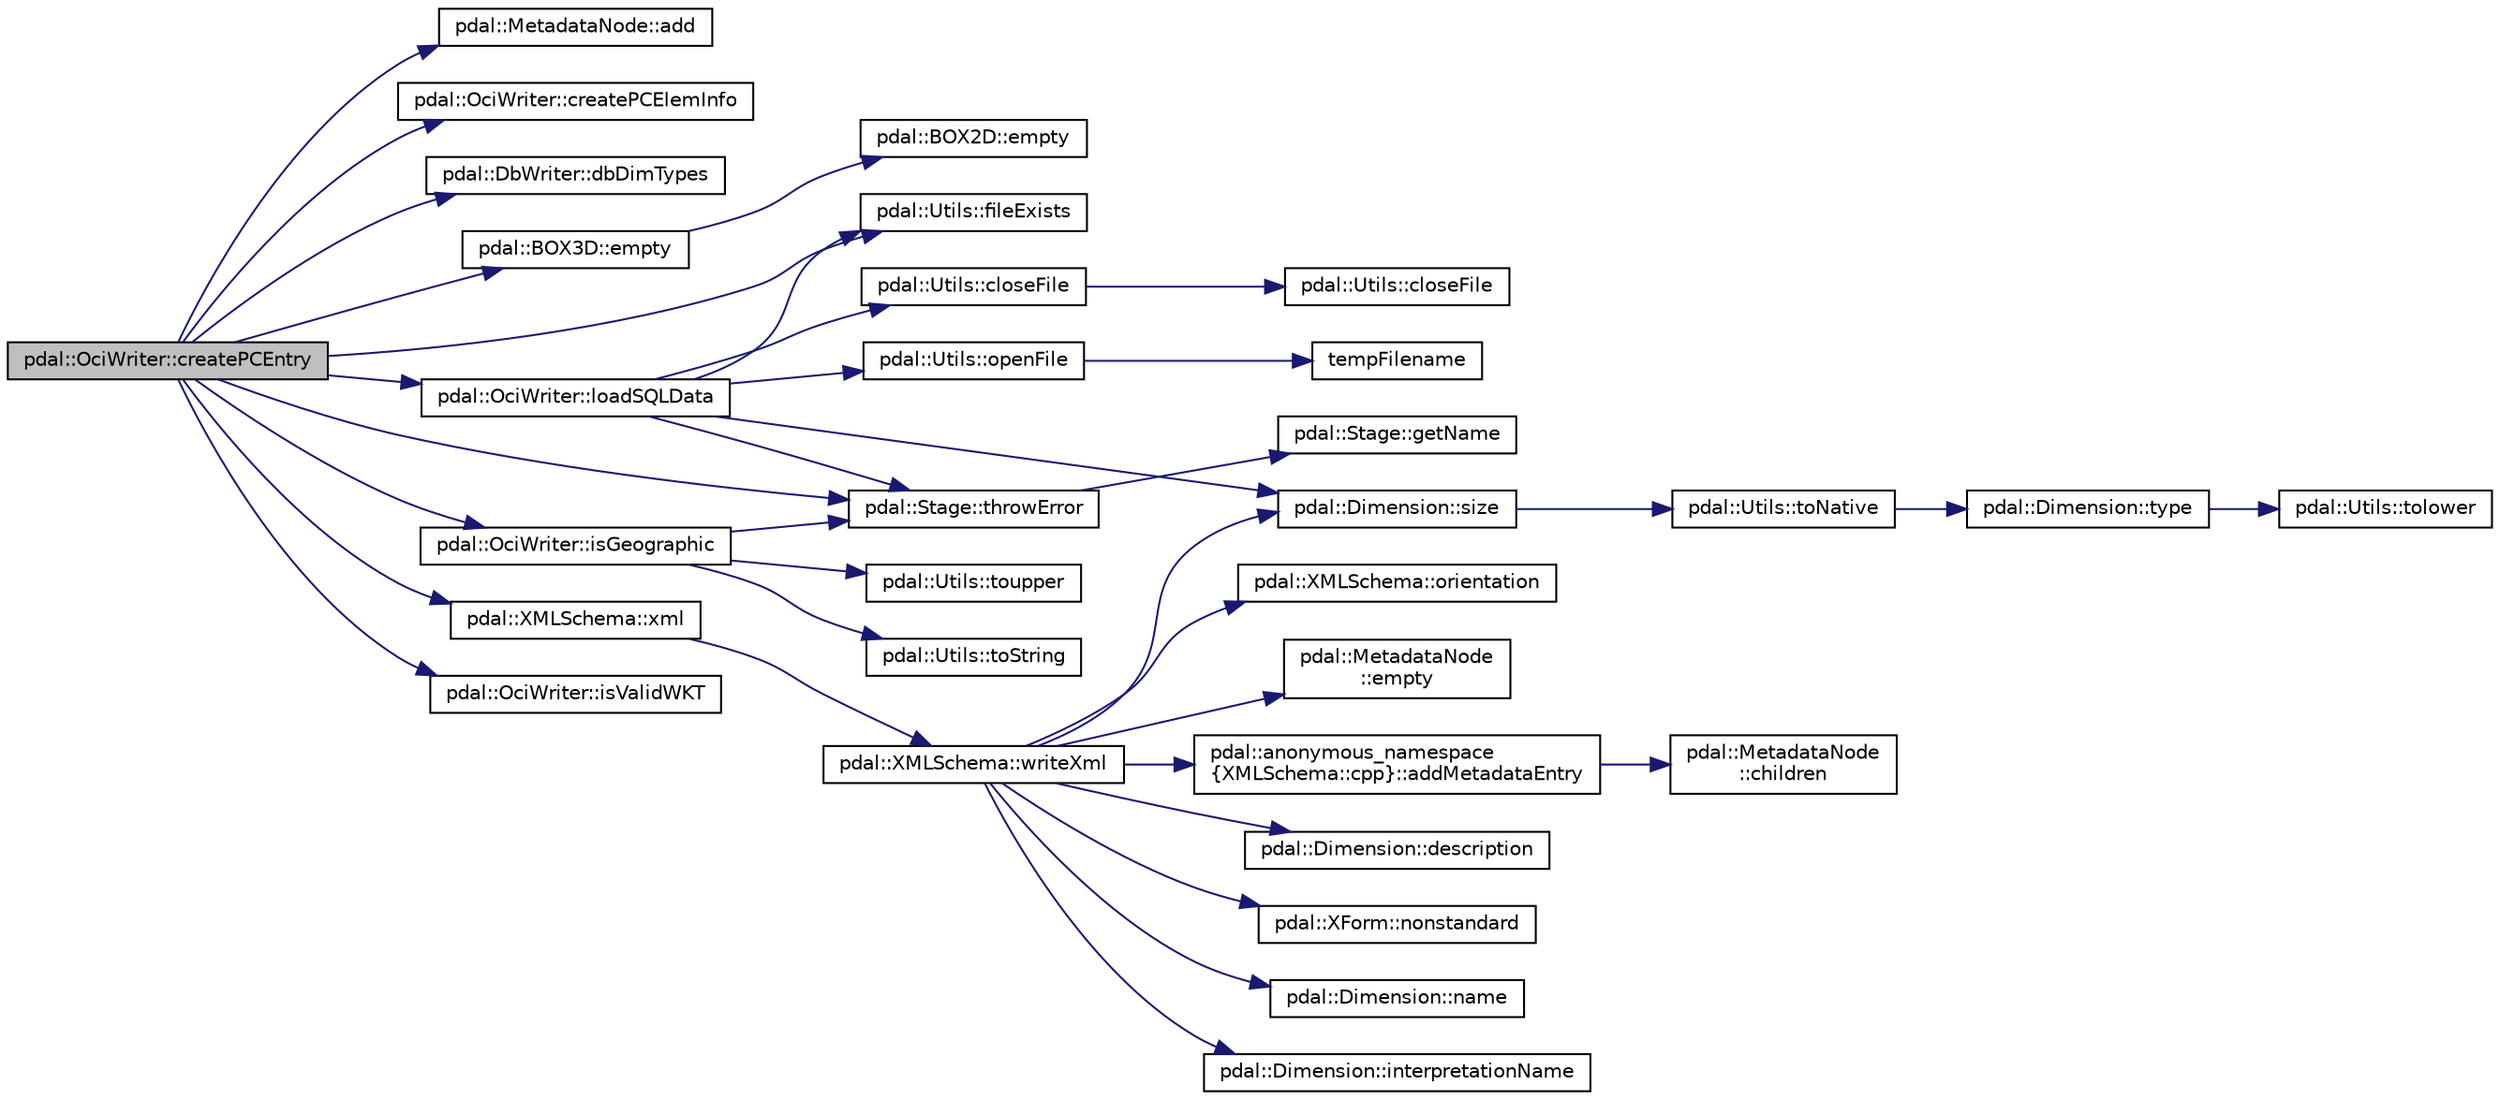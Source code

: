 digraph "pdal::OciWriter::createPCEntry"
{
  edge [fontname="Helvetica",fontsize="10",labelfontname="Helvetica",labelfontsize="10"];
  node [fontname="Helvetica",fontsize="10",shape=record];
  rankdir="LR";
  Node1 [label="pdal::OciWriter::createPCEntry",height=0.2,width=0.4,color="black", fillcolor="grey75", style="filled", fontcolor="black"];
  Node1 -> Node2 [color="midnightblue",fontsize="10",style="solid",fontname="Helvetica"];
  Node2 [label="pdal::MetadataNode::add",height=0.2,width=0.4,color="black", fillcolor="white", style="filled",URL="$classpdal_1_1MetadataNode.html#af2c1c5d91f6ab47a804aa8a0a1b043c2"];
  Node1 -> Node3 [color="midnightblue",fontsize="10",style="solid",fontname="Helvetica"];
  Node3 [label="pdal::OciWriter::createPCElemInfo",height=0.2,width=0.4,color="black", fillcolor="white", style="filled",URL="$classpdal_1_1OciWriter.html#a2af1be6c833d64138549d164da2baa3a"];
  Node1 -> Node4 [color="midnightblue",fontsize="10",style="solid",fontname="Helvetica"];
  Node4 [label="pdal::DbWriter::dbDimTypes",height=0.2,width=0.4,color="black", fillcolor="white", style="filled",URL="$classpdal_1_1DbWriter.html#aa59072aba21063c635bdd5a7bf5e6597"];
  Node1 -> Node5 [color="midnightblue",fontsize="10",style="solid",fontname="Helvetica"];
  Node5 [label="pdal::BOX3D::empty",height=0.2,width=0.4,color="black", fillcolor="white", style="filled",URL="$classpdal_1_1BOX3D.html#ab1150f00df7ce85599138b2c0d45d4dc"];
  Node5 -> Node6 [color="midnightblue",fontsize="10",style="solid",fontname="Helvetica"];
  Node6 [label="pdal::BOX2D::empty",height=0.2,width=0.4,color="black", fillcolor="white", style="filled",URL="$classpdal_1_1BOX2D.html#aec5fae5f73a34a1d4248d596cad77755"];
  Node1 -> Node7 [color="midnightblue",fontsize="10",style="solid",fontname="Helvetica"];
  Node7 [label="pdal::Utils::fileExists",height=0.2,width=0.4,color="black", fillcolor="white", style="filled",URL="$namespacepdal_1_1Utils.html#aa7cd618aca677bff881c1c14fbeebe72"];
  Node1 -> Node8 [color="midnightblue",fontsize="10",style="solid",fontname="Helvetica"];
  Node8 [label="pdal::OciWriter::isGeographic",height=0.2,width=0.4,color="black", fillcolor="white", style="filled",URL="$classpdal_1_1OciWriter.html#af9e549b2166eceb8d4bcfbac70ce6275"];
  Node8 -> Node9 [color="midnightblue",fontsize="10",style="solid",fontname="Helvetica"];
  Node9 [label="pdal::Stage::throwError",height=0.2,width=0.4,color="black", fillcolor="white", style="filled",URL="$classpdal_1_1Stage.html#abdbd1176da12dfd882d931a43290797f"];
  Node9 -> Node10 [color="midnightblue",fontsize="10",style="solid",fontname="Helvetica"];
  Node10 [label="pdal::Stage::getName",height=0.2,width=0.4,color="black", fillcolor="white", style="filled",URL="$classpdal_1_1Stage.html#a6c81d6fbbac17ebe4cd63806916cc750"];
  Node8 -> Node11 [color="midnightblue",fontsize="10",style="solid",fontname="Helvetica"];
  Node11 [label="pdal::Utils::toString",height=0.2,width=0.4,color="black", fillcolor="white", style="filled",URL="$namespacepdal_1_1Utils.html#a19dbb0a5ce84b6f60fea55cd54e674cf"];
  Node8 -> Node12 [color="midnightblue",fontsize="10",style="solid",fontname="Helvetica"];
  Node12 [label="pdal::Utils::toupper",height=0.2,width=0.4,color="black", fillcolor="white", style="filled",URL="$namespacepdal_1_1Utils.html#a28e3e2faff94b20f9908e77bc54ed983"];
  Node1 -> Node13 [color="midnightblue",fontsize="10",style="solid",fontname="Helvetica"];
  Node13 [label="pdal::OciWriter::isValidWKT",height=0.2,width=0.4,color="black", fillcolor="white", style="filled",URL="$classpdal_1_1OciWriter.html#ac1b9f2c1fb1ed69e4557fd1f88e668f8"];
  Node1 -> Node14 [color="midnightblue",fontsize="10",style="solid",fontname="Helvetica"];
  Node14 [label="pdal::OciWriter::loadSQLData",height=0.2,width=0.4,color="black", fillcolor="white", style="filled",URL="$classpdal_1_1OciWriter.html#a7d89ae96811071e045b6cfc091b7bd01"];
  Node14 -> Node7 [color="midnightblue",fontsize="10",style="solid",fontname="Helvetica"];
  Node14 -> Node9 [color="midnightblue",fontsize="10",style="solid",fontname="Helvetica"];
  Node14 -> Node15 [color="midnightblue",fontsize="10",style="solid",fontname="Helvetica"];
  Node15 [label="pdal::Dimension::size",height=0.2,width=0.4,color="black", fillcolor="white", style="filled",URL="$namespacepdal_1_1Dimension.html#acf81dae9d5946f3a941f9df154b2329b"];
  Node15 -> Node16 [color="midnightblue",fontsize="10",style="solid",fontname="Helvetica"];
  Node16 [label="pdal::Utils::toNative",height=0.2,width=0.4,color="black", fillcolor="white", style="filled",URL="$namespacepdal_1_1Utils.html#a59253304d0f929e3a3ea00f09636002f"];
  Node16 -> Node17 [color="midnightblue",fontsize="10",style="solid",fontname="Helvetica"];
  Node17 [label="pdal::Dimension::type",height=0.2,width=0.4,color="black", fillcolor="white", style="filled",URL="$namespacepdal_1_1Dimension.html#a880d689fed54aa3ded6f88c9e058c5d2"];
  Node17 -> Node18 [color="midnightblue",fontsize="10",style="solid",fontname="Helvetica"];
  Node18 [label="pdal::Utils::tolower",height=0.2,width=0.4,color="black", fillcolor="white", style="filled",URL="$namespacepdal_1_1Utils.html#a5268937cf695835e55392f752dc02cb2"];
  Node14 -> Node19 [color="midnightblue",fontsize="10",style="solid",fontname="Helvetica"];
  Node19 [label="pdal::Utils::openFile",height=0.2,width=0.4,color="black", fillcolor="white", style="filled",URL="$namespacepdal_1_1Utils.html#ac3322e84f8c5a998a344a5a606c74793"];
  Node19 -> Node20 [color="midnightblue",fontsize="10",style="solid",fontname="Helvetica"];
  Node20 [label="tempFilename",height=0.2,width=0.4,color="black", fillcolor="white", style="filled",URL="$SQLiteTest_8cpp.html#afdd1742979cee35fe1879794bd7ff3a4"];
  Node14 -> Node21 [color="midnightblue",fontsize="10",style="solid",fontname="Helvetica"];
  Node21 [label="pdal::Utils::closeFile",height=0.2,width=0.4,color="black", fillcolor="white", style="filled",URL="$namespacepdal_1_1Utils.html#aad48cdff8e3ff3d13c7a273583870185"];
  Node21 -> Node22 [color="midnightblue",fontsize="10",style="solid",fontname="Helvetica"];
  Node22 [label="pdal::Utils::closeFile",height=0.2,width=0.4,color="black", fillcolor="white", style="filled",URL="$namespacepdal_1_1Utils.html#a6ce7036b0912ba81b1f1a876b2772a34"];
  Node1 -> Node9 [color="midnightblue",fontsize="10",style="solid",fontname="Helvetica"];
  Node1 -> Node23 [color="midnightblue",fontsize="10",style="solid",fontname="Helvetica"];
  Node23 [label="pdal::XMLSchema::xml",height=0.2,width=0.4,color="black", fillcolor="white", style="filled",URL="$classpdal_1_1XMLSchema.html#ab65bccb4fea02c913d969ce284f88b68"];
  Node23 -> Node24 [color="midnightblue",fontsize="10",style="solid",fontname="Helvetica"];
  Node24 [label="pdal::XMLSchema::writeXml",height=0.2,width=0.4,color="black", fillcolor="white", style="filled",URL="$classpdal_1_1XMLSchema.html#a9148f9295b75c3db5f6fed865ccf90f6"];
  Node24 -> Node15 [color="midnightblue",fontsize="10",style="solid",fontname="Helvetica"];
  Node24 -> Node25 [color="midnightblue",fontsize="10",style="solid",fontname="Helvetica"];
  Node25 [label="pdal::Dimension::description",height=0.2,width=0.4,color="black", fillcolor="white", style="filled",URL="$namespacepdal_1_1Dimension.html#a4041a0eeee0ca503caad91db24affa0e"];
  Node24 -> Node26 [color="midnightblue",fontsize="10",style="solid",fontname="Helvetica"];
  Node26 [label="pdal::XForm::nonstandard",height=0.2,width=0.4,color="black", fillcolor="white", style="filled",URL="$structpdal_1_1XForm.html#aa8911e8618efef91038c0b4d1e37c331"];
  Node24 -> Node27 [color="midnightblue",fontsize="10",style="solid",fontname="Helvetica"];
  Node27 [label="pdal::Dimension::name",height=0.2,width=0.4,color="black", fillcolor="white", style="filled",URL="$namespacepdal_1_1Dimension.html#af3176b0b7e6b4be000317846cf7c2718"];
  Node24 -> Node28 [color="midnightblue",fontsize="10",style="solid",fontname="Helvetica"];
  Node28 [label="pdal::Dimension::interpretationName",height=0.2,width=0.4,color="black", fillcolor="white", style="filled",URL="$namespacepdal_1_1Dimension.html#acc41232ae1e707d6c928ffb9a56592d3"];
  Node24 -> Node29 [color="midnightblue",fontsize="10",style="solid",fontname="Helvetica"];
  Node29 [label="pdal::XMLSchema::orientation",height=0.2,width=0.4,color="black", fillcolor="white", style="filled",URL="$classpdal_1_1XMLSchema.html#a9b9265cfb89000cbc60013d785f14a89"];
  Node24 -> Node30 [color="midnightblue",fontsize="10",style="solid",fontname="Helvetica"];
  Node30 [label="pdal::MetadataNode\l::empty",height=0.2,width=0.4,color="black", fillcolor="white", style="filled",URL="$classpdal_1_1MetadataNode.html#a097ca6118bd2432005d1815dc23c6c1f"];
  Node24 -> Node31 [color="midnightblue",fontsize="10",style="solid",fontname="Helvetica"];
  Node31 [label="pdal::anonymous_namespace\l\{XMLSchema::cpp\}::addMetadataEntry",height=0.2,width=0.4,color="black", fillcolor="white", style="filled",URL="$namespacepdal_1_1anonymous__namespace_02XMLSchema_8cpp_03.html#a9c3ad98fd8f4f67f2c954bf92591af1d"];
  Node31 -> Node32 [color="midnightblue",fontsize="10",style="solid",fontname="Helvetica"];
  Node32 [label="pdal::MetadataNode\l::children",height=0.2,width=0.4,color="black", fillcolor="white", style="filled",URL="$classpdal_1_1MetadataNode.html#ab86b0ccbf27f9eee29cbb5252e9431b7"];
}
